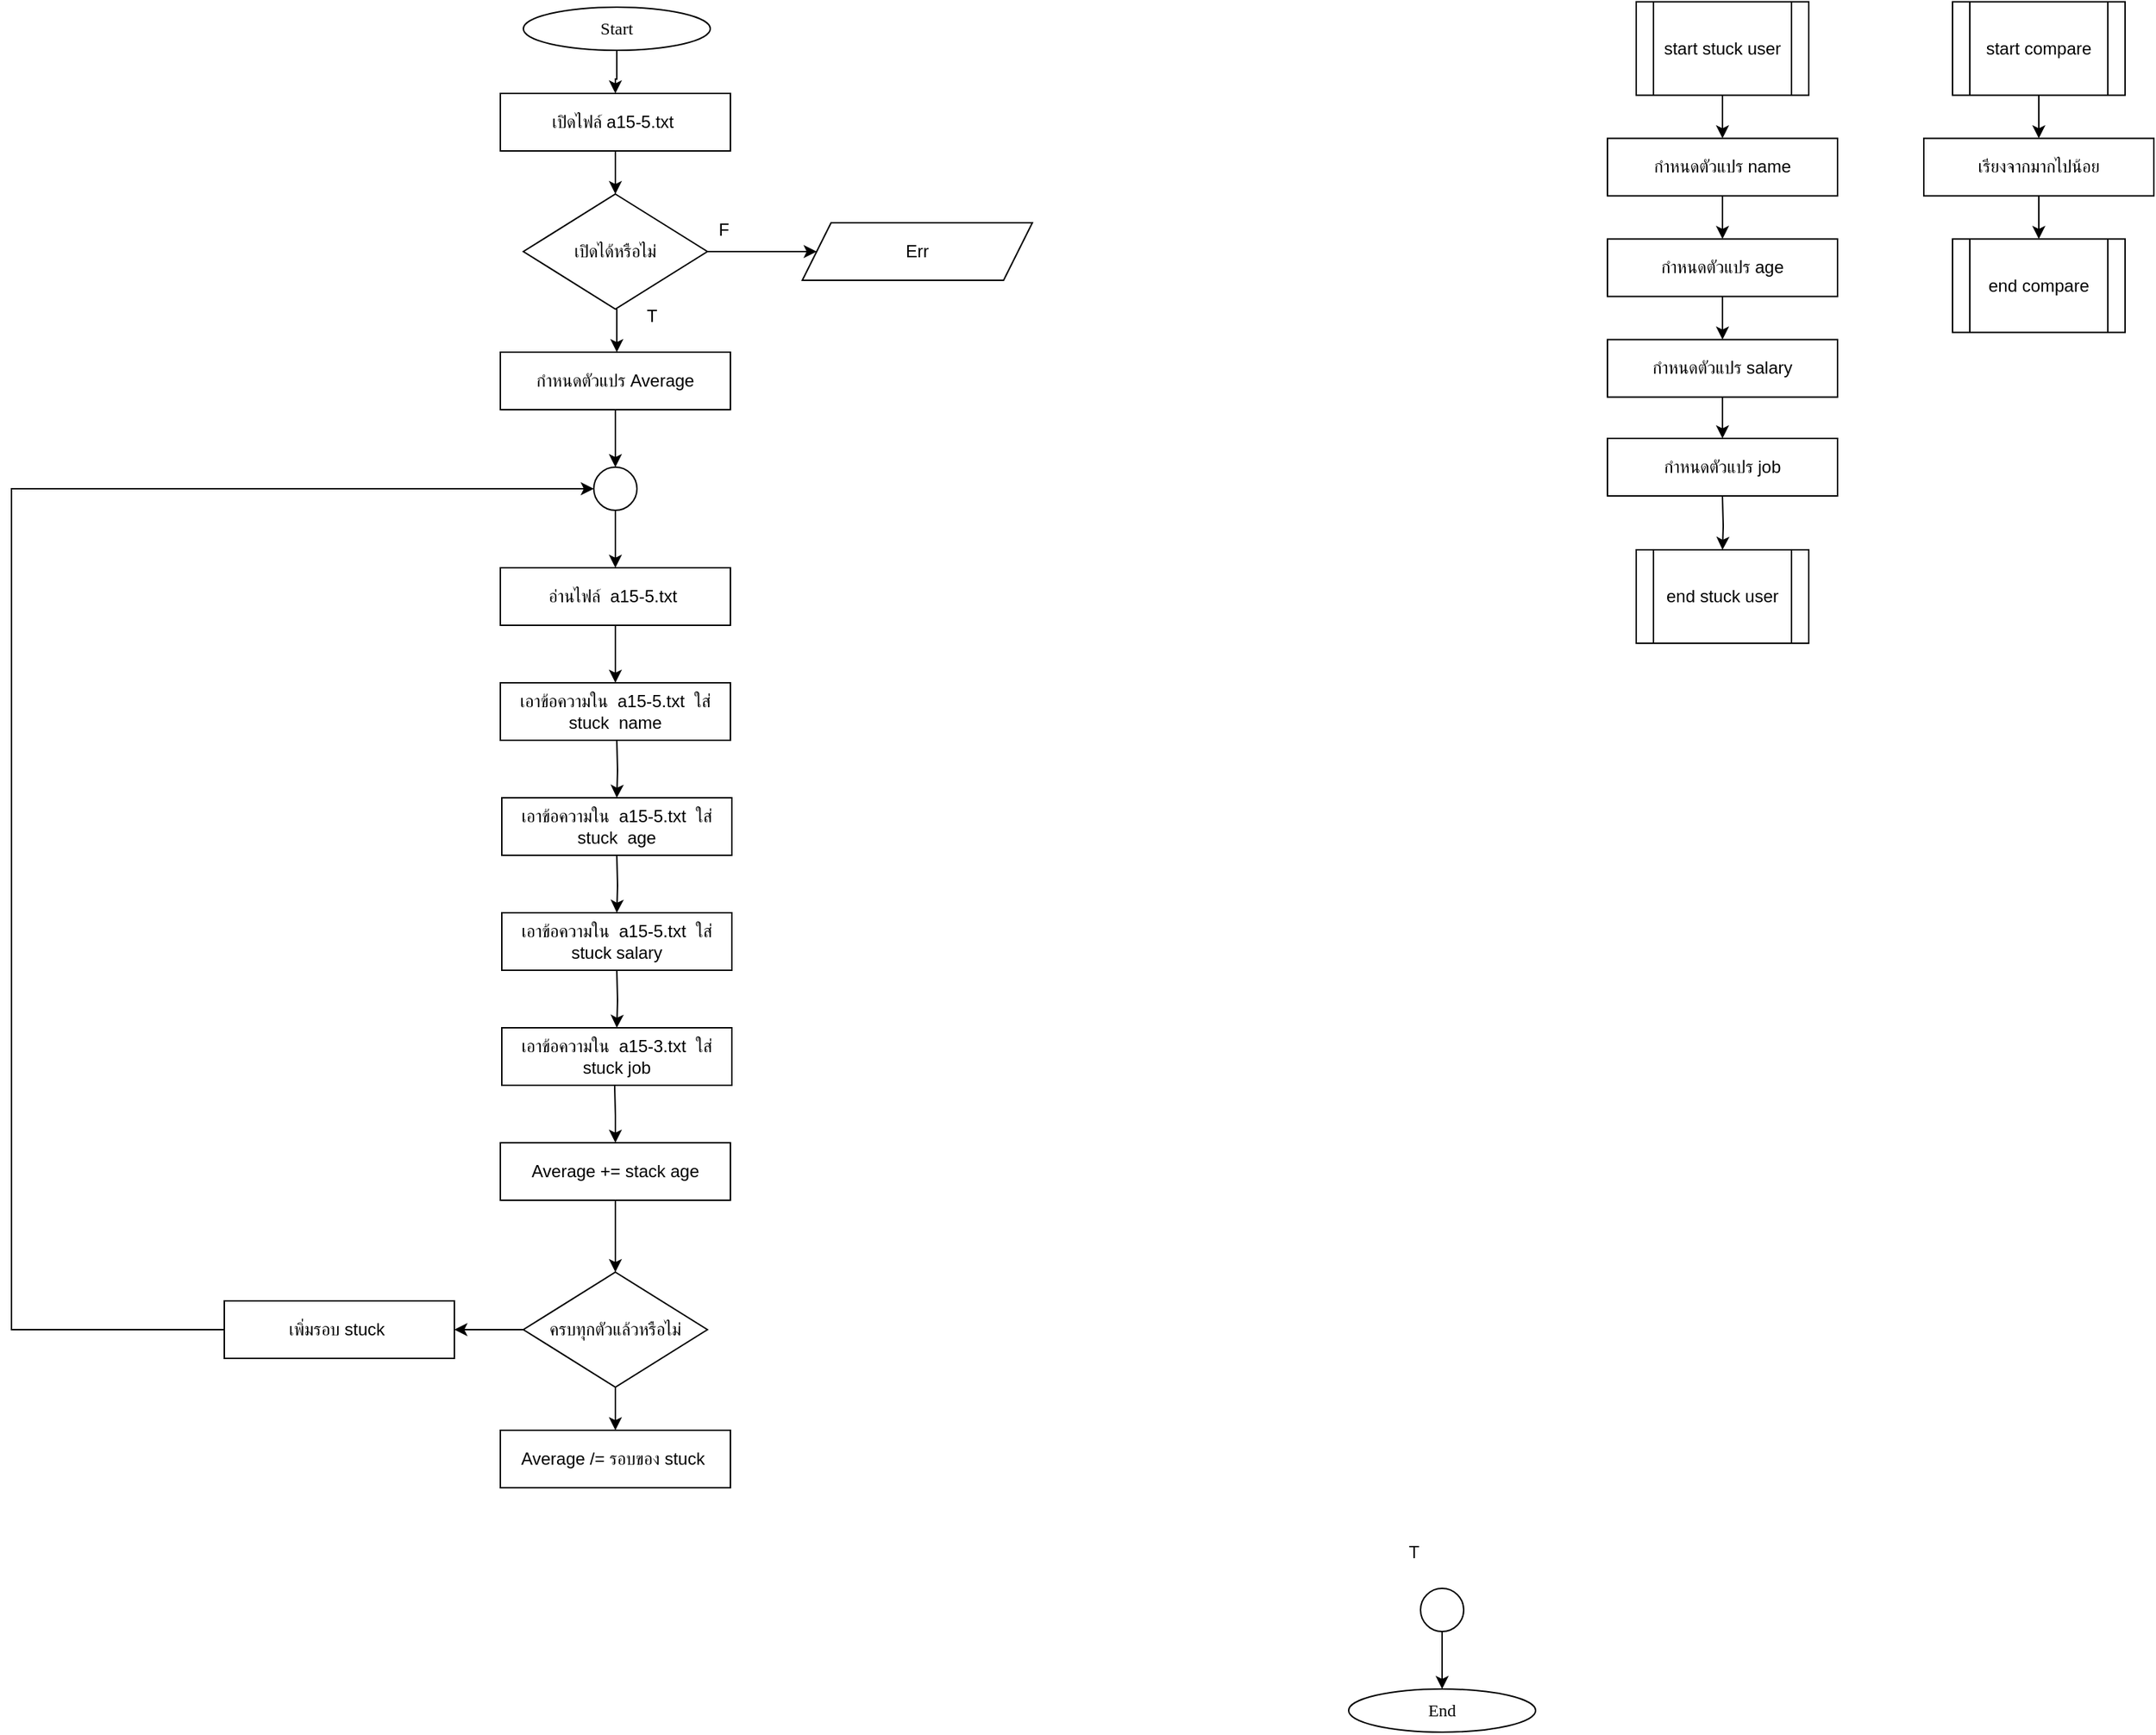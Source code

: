 <mxfile version="25.0.3">
  <diagram name="Page-1" id="CzHkSmQw4757r8ijMxCl">
    <mxGraphModel dx="2990" dy="1811" grid="1" gridSize="10" guides="1" tooltips="1" connect="1" arrows="1" fold="1" page="1" pageScale="1" pageWidth="850" pageHeight="1100" math="0" shadow="0">
      <root>
        <mxCell id="0" />
        <mxCell id="1" parent="0" />
        <mxCell id="cxjCpPYayedbtFI2TgHQ-1" value="" style="edgeStyle=orthogonalEdgeStyle;rounded=0;orthogonalLoop=1;jettySize=auto;html=1;" parent="1" source="cxjCpPYayedbtFI2TgHQ-2" target="cxjCpPYayedbtFI2TgHQ-4" edge="1">
          <mxGeometry relative="1" as="geometry" />
        </mxCell>
        <mxCell id="cxjCpPYayedbtFI2TgHQ-2" value="&lt;font data-font-src=&quot;https://fonts.googleapis.com/css?family=Sarabun&quot; face=&quot;Sarabun&quot;&gt;Start&lt;/font&gt;" style="ellipse;whiteSpace=wrap;html=1;" parent="1" vertex="1">
          <mxGeometry x="-684.0" y="-1070" width="130" height="30" as="geometry" />
        </mxCell>
        <mxCell id="cxjCpPYayedbtFI2TgHQ-3" value="" style="edgeStyle=orthogonalEdgeStyle;rounded=0;orthogonalLoop=1;jettySize=auto;html=1;" parent="1" source="cxjCpPYayedbtFI2TgHQ-4" target="cxjCpPYayedbtFI2TgHQ-7" edge="1">
          <mxGeometry relative="1" as="geometry" />
        </mxCell>
        <mxCell id="cxjCpPYayedbtFI2TgHQ-4" value="เปิดไฟล์&amp;nbsp;a15-5.txt&amp;nbsp;&lt;span style=&quot;color: rgba(0, 0, 0, 0); font-family: monospace; font-size: 0px; text-align: start; text-wrap-mode: nowrap;&quot;&gt;%3CmxGraphModel%3E%3Croot%3E%3CmxCell%20id%3D%220%22%2F%3E%3CmxCell%20id%3D%221%22%20parent%3D%220%22%2F%3E%3CmxCell%20id%3D%222%22%20value%3D%22%E0%B8%81%E0%B8%B3%E0%B8%AB%E0%B8%99%E0%B8%94%E0%B8%95%E0%B8%B1%E0%B8%A7%E0%B9%81%E0%B8%9B%E0%B8%A3%20arr%22%20style%3D%22rounded%3D0%3BwhiteSpace%3Dwrap%3Bhtml%3D1%3B%22%20vertex%3D%221%22%20parent%3D%221%22%3E%3CmxGeometry%20x%3D%22-680%22%20y%3D%22-980%22%20width%3D%22160%22%20height%3D%2240%22%20as%3D%22geometry%22%2F%3E%3C%2FmxCell%3E%3C%2Froot%3E%3C%2FmxGraphModel%3E&lt;/span&gt;" style="rounded=0;whiteSpace=wrap;html=1;" parent="1" vertex="1">
          <mxGeometry x="-700" y="-1010" width="160" height="40" as="geometry" />
        </mxCell>
        <mxCell id="cxjCpPYayedbtFI2TgHQ-6" value="" style="edgeStyle=orthogonalEdgeStyle;rounded=0;orthogonalLoop=1;jettySize=auto;html=1;" parent="1" source="cxjCpPYayedbtFI2TgHQ-7" target="cxjCpPYayedbtFI2TgHQ-12" edge="1">
          <mxGeometry relative="1" as="geometry" />
        </mxCell>
        <mxCell id="cxjCpPYayedbtFI2TgHQ-7" value="เปิดได้หรือไม่" style="rhombus;whiteSpace=wrap;html=1;" parent="1" vertex="1">
          <mxGeometry x="-684" y="-940" width="128" height="80" as="geometry" />
        </mxCell>
        <mxCell id="cxjCpPYayedbtFI2TgHQ-9" value="" style="edgeStyle=orthogonalEdgeStyle;rounded=0;orthogonalLoop=1;jettySize=auto;html=1;" parent="1" source="cxjCpPYayedbtFI2TgHQ-10" target="cxjCpPYayedbtFI2TgHQ-25" edge="1">
          <mxGeometry relative="1" as="geometry" />
        </mxCell>
        <mxCell id="cxjCpPYayedbtFI2TgHQ-10" value="อ่านไฟล์&amp;nbsp;&amp;nbsp;a15-5.txt&amp;nbsp;" style="rounded=0;whiteSpace=wrap;html=1;" parent="1" vertex="1">
          <mxGeometry x="-700" y="-680" width="160" height="40" as="geometry" />
        </mxCell>
        <mxCell id="cxjCpPYayedbtFI2TgHQ-12" value="Err" style="rounded=0;whiteSpace=wrap;html=1;shape=parallelogram;perimeter=parallelogramPerimeter;fixedSize=1;" parent="1" vertex="1">
          <mxGeometry x="-490" y="-920" width="160" height="40" as="geometry" />
        </mxCell>
        <mxCell id="cxjCpPYayedbtFI2TgHQ-13" value="&lt;font data-font-src=&quot;https://fonts.googleapis.com/css?family=Sarabun&quot; face=&quot;Sarabun&quot;&gt;End&lt;/font&gt;" style="ellipse;whiteSpace=wrap;html=1;" parent="1" vertex="1">
          <mxGeometry x="-110.0" y="100" width="130" height="30" as="geometry" />
        </mxCell>
        <mxCell id="cxjCpPYayedbtFI2TgHQ-14" value="" style="edgeStyle=orthogonalEdgeStyle;rounded=0;orthogonalLoop=1;jettySize=auto;html=1;" parent="1" edge="1">
          <mxGeometry relative="1" as="geometry">
            <mxPoint x="-619" y="-860" as="sourcePoint" />
            <mxPoint x="-619" y="-830" as="targetPoint" />
          </mxGeometry>
        </mxCell>
        <mxCell id="cxjCpPYayedbtFI2TgHQ-16" value="T" style="text;html=1;align=center;verticalAlign=middle;resizable=0;points=[];autosize=1;strokeColor=none;fillColor=none;" parent="1" vertex="1">
          <mxGeometry x="-610" y="-870" width="30" height="30" as="geometry" />
        </mxCell>
        <mxCell id="cxjCpPYayedbtFI2TgHQ-17" value="F" style="text;html=1;align=center;verticalAlign=middle;resizable=0;points=[];autosize=1;strokeColor=none;fillColor=none;" parent="1" vertex="1">
          <mxGeometry x="-560" y="-930" width="30" height="30" as="geometry" />
        </mxCell>
        <mxCell id="cxjCpPYayedbtFI2TgHQ-21" value="" style="edgeStyle=orthogonalEdgeStyle;rounded=0;orthogonalLoop=1;jettySize=auto;html=1;" parent="1" target="cxjCpPYayedbtFI2TgHQ-24" edge="1">
          <mxGeometry relative="1" as="geometry">
            <mxPoint x="-619" y="-790" as="sourcePoint" />
            <Array as="points">
              <mxPoint x="-620" y="-790" />
            </Array>
          </mxGeometry>
        </mxCell>
        <mxCell id="cxjCpPYayedbtFI2TgHQ-23" value="" style="edgeStyle=orthogonalEdgeStyle;rounded=0;orthogonalLoop=1;jettySize=auto;html=1;" parent="1" source="cxjCpPYayedbtFI2TgHQ-24" target="cxjCpPYayedbtFI2TgHQ-10" edge="1">
          <mxGeometry relative="1" as="geometry" />
        </mxCell>
        <mxCell id="cxjCpPYayedbtFI2TgHQ-24" value="" style="ellipse;whiteSpace=wrap;html=1;aspect=fixed;" parent="1" vertex="1">
          <mxGeometry x="-635" y="-750" width="30" height="30" as="geometry" />
        </mxCell>
        <mxCell id="cxjCpPYayedbtFI2TgHQ-25" value="เอาข้อความใน&amp;nbsp;&amp;nbsp;a15-5.txt&amp;nbsp; ใส่ stuck&amp;nbsp; name" style="rounded=0;whiteSpace=wrap;html=1;" parent="1" vertex="1">
          <mxGeometry x="-700" y="-600" width="160" height="40" as="geometry" />
        </mxCell>
        <mxCell id="cxjCpPYayedbtFI2TgHQ-26" value="" style="edgeStyle=orthogonalEdgeStyle;rounded=0;orthogonalLoop=1;jettySize=auto;html=1;" parent="1" target="cxjCpPYayedbtFI2TgHQ-27" edge="1">
          <mxGeometry relative="1" as="geometry">
            <mxPoint x="-619" y="-560" as="sourcePoint" />
          </mxGeometry>
        </mxCell>
        <mxCell id="cxjCpPYayedbtFI2TgHQ-27" value="เอาข้อความใน&amp;nbsp;&amp;nbsp;a15-5.txt&amp;nbsp; ใส่ stuck&amp;nbsp; age" style="rounded=0;whiteSpace=wrap;html=1;" parent="1" vertex="1">
          <mxGeometry x="-699" y="-520" width="160" height="40" as="geometry" />
        </mxCell>
        <mxCell id="cxjCpPYayedbtFI2TgHQ-28" value="" style="edgeStyle=orthogonalEdgeStyle;rounded=0;orthogonalLoop=1;jettySize=auto;html=1;" parent="1" target="cxjCpPYayedbtFI2TgHQ-29" edge="1">
          <mxGeometry relative="1" as="geometry">
            <mxPoint x="-619" y="-480" as="sourcePoint" />
          </mxGeometry>
        </mxCell>
        <mxCell id="cxjCpPYayedbtFI2TgHQ-29" value="เอาข้อความใน&amp;nbsp;&amp;nbsp;a15-5.txt&amp;nbsp; ใส่ stuck&amp;nbsp;salary" style="rounded=0;whiteSpace=wrap;html=1;" parent="1" vertex="1">
          <mxGeometry x="-699" y="-440" width="160" height="40" as="geometry" />
        </mxCell>
        <mxCell id="cxjCpPYayedbtFI2TgHQ-30" value="" style="edgeStyle=orthogonalEdgeStyle;rounded=0;orthogonalLoop=1;jettySize=auto;html=1;" parent="1" target="cxjCpPYayedbtFI2TgHQ-32" edge="1">
          <mxGeometry relative="1" as="geometry">
            <mxPoint x="-619" y="-400" as="sourcePoint" />
          </mxGeometry>
        </mxCell>
        <mxCell id="cxjCpPYayedbtFI2TgHQ-31" value="" style="edgeStyle=orthogonalEdgeStyle;rounded=0;orthogonalLoop=1;jettySize=auto;html=1;" parent="1" edge="1">
          <mxGeometry relative="1" as="geometry">
            <mxPoint x="-620.5" y="-320" as="sourcePoint" />
            <mxPoint x="-620" y="-280" as="targetPoint" />
          </mxGeometry>
        </mxCell>
        <mxCell id="cxjCpPYayedbtFI2TgHQ-32" value="เอาข้อความใน&amp;nbsp;&amp;nbsp;a15-3.txt&amp;nbsp; ใส่ stuck&amp;nbsp;job" style="rounded=0;whiteSpace=wrap;html=1;" parent="1" vertex="1">
          <mxGeometry x="-699" y="-360" width="160" height="40" as="geometry" />
        </mxCell>
        <mxCell id="JhLO-8NXEUSon7Zpwm9Q-21" value="" style="edgeStyle=orthogonalEdgeStyle;rounded=0;orthogonalLoop=1;jettySize=auto;html=1;" edge="1" parent="1" source="cxjCpPYayedbtFI2TgHQ-43" target="JhLO-8NXEUSon7Zpwm9Q-20">
          <mxGeometry relative="1" as="geometry" />
        </mxCell>
        <mxCell id="JhLO-8NXEUSon7Zpwm9Q-25" value="" style="edgeStyle=orthogonalEdgeStyle;rounded=0;orthogonalLoop=1;jettySize=auto;html=1;" edge="1" parent="1" source="cxjCpPYayedbtFI2TgHQ-43" target="JhLO-8NXEUSon7Zpwm9Q-24">
          <mxGeometry relative="1" as="geometry" />
        </mxCell>
        <mxCell id="cxjCpPYayedbtFI2TgHQ-43" value="ครบทุกตัวแล้วหรือไม่" style="rhombus;whiteSpace=wrap;html=1;" parent="1" vertex="1">
          <mxGeometry x="-684" y="-190" width="128" height="80" as="geometry" />
        </mxCell>
        <mxCell id="cxjCpPYayedbtFI2TgHQ-45" value="T" style="text;html=1;align=center;verticalAlign=middle;resizable=0;points=[];autosize=1;strokeColor=none;fillColor=none;" parent="1" vertex="1">
          <mxGeometry x="-80" y="-10" width="30" height="30" as="geometry" />
        </mxCell>
        <mxCell id="cxjCpPYayedbtFI2TgHQ-46" value="" style="edgeStyle=orthogonalEdgeStyle;rounded=0;orthogonalLoop=1;jettySize=auto;html=1;" parent="1" source="cxjCpPYayedbtFI2TgHQ-47" target="cxjCpPYayedbtFI2TgHQ-13" edge="1">
          <mxGeometry relative="1" as="geometry" />
        </mxCell>
        <mxCell id="cxjCpPYayedbtFI2TgHQ-47" value="" style="ellipse;whiteSpace=wrap;html=1;aspect=fixed;" parent="1" vertex="1">
          <mxGeometry x="-60" y="30" width="30" height="30" as="geometry" />
        </mxCell>
        <mxCell id="JhLO-8NXEUSon7Zpwm9Q-1" value="" style="edgeStyle=orthogonalEdgeStyle;rounded=0;orthogonalLoop=1;jettySize=auto;html=1;" edge="1" parent="1" source="JhLO-8NXEUSon7Zpwm9Q-2" target="JhLO-8NXEUSon7Zpwm9Q-4">
          <mxGeometry relative="1" as="geometry" />
        </mxCell>
        <mxCell id="JhLO-8NXEUSon7Zpwm9Q-2" value="start stuck user" style="shape=process;whiteSpace=wrap;html=1;backgroundOutline=1;" vertex="1" parent="1">
          <mxGeometry x="90" y="-1073.75" width="120" height="65" as="geometry" />
        </mxCell>
        <mxCell id="JhLO-8NXEUSon7Zpwm9Q-3" value="" style="edgeStyle=orthogonalEdgeStyle;rounded=0;orthogonalLoop=1;jettySize=auto;html=1;" edge="1" parent="1" source="JhLO-8NXEUSon7Zpwm9Q-4" target="JhLO-8NXEUSon7Zpwm9Q-6">
          <mxGeometry relative="1" as="geometry" />
        </mxCell>
        <mxCell id="JhLO-8NXEUSon7Zpwm9Q-4" value="กำหนดตัวแปร name" style="rounded=0;whiteSpace=wrap;html=1;" vertex="1" parent="1">
          <mxGeometry x="70" y="-978.75" width="160" height="40" as="geometry" />
        </mxCell>
        <mxCell id="JhLO-8NXEUSon7Zpwm9Q-5" value="" style="edgeStyle=orthogonalEdgeStyle;rounded=0;orthogonalLoop=1;jettySize=auto;html=1;" edge="1" parent="1" source="JhLO-8NXEUSon7Zpwm9Q-6" target="JhLO-8NXEUSon7Zpwm9Q-9">
          <mxGeometry relative="1" as="geometry" />
        </mxCell>
        <mxCell id="JhLO-8NXEUSon7Zpwm9Q-6" value="กำหนดตัวแปร age" style="rounded=0;whiteSpace=wrap;html=1;" vertex="1" parent="1">
          <mxGeometry x="70" y="-908.75" width="160" height="40" as="geometry" />
        </mxCell>
        <mxCell id="JhLO-8NXEUSon7Zpwm9Q-7" value="" style="edgeStyle=orthogonalEdgeStyle;rounded=0;orthogonalLoop=1;jettySize=auto;html=1;" edge="1" parent="1" target="JhLO-8NXEUSon7Zpwm9Q-10">
          <mxGeometry relative="1" as="geometry">
            <mxPoint x="149.966" y="-730" as="sourcePoint" />
          </mxGeometry>
        </mxCell>
        <mxCell id="JhLO-8NXEUSon7Zpwm9Q-8" value="" style="edgeStyle=orthogonalEdgeStyle;rounded=0;orthogonalLoop=1;jettySize=auto;html=1;" edge="1" parent="1" source="JhLO-8NXEUSon7Zpwm9Q-9" target="JhLO-8NXEUSon7Zpwm9Q-11">
          <mxGeometry relative="1" as="geometry" />
        </mxCell>
        <mxCell id="JhLO-8NXEUSon7Zpwm9Q-9" value="กำหนดตัวแปร salary" style="rounded=0;whiteSpace=wrap;html=1;" vertex="1" parent="1">
          <mxGeometry x="70" y="-838.75" width="160" height="40" as="geometry" />
        </mxCell>
        <mxCell id="JhLO-8NXEUSon7Zpwm9Q-10" value="end stuck user" style="shape=process;whiteSpace=wrap;html=1;backgroundOutline=1;" vertex="1" parent="1">
          <mxGeometry x="90" y="-692.5" width="120" height="65" as="geometry" />
        </mxCell>
        <mxCell id="JhLO-8NXEUSon7Zpwm9Q-11" value="กำหนดตัวแปร job" style="rounded=0;whiteSpace=wrap;html=1;" vertex="1" parent="1">
          <mxGeometry x="70" y="-770" width="160" height="40" as="geometry" />
        </mxCell>
        <mxCell id="JhLO-8NXEUSon7Zpwm9Q-12" value="" style="edgeStyle=orthogonalEdgeStyle;rounded=0;orthogonalLoop=1;jettySize=auto;html=1;" edge="1" parent="1" source="JhLO-8NXEUSon7Zpwm9Q-13" target="JhLO-8NXEUSon7Zpwm9Q-15">
          <mxGeometry relative="1" as="geometry" />
        </mxCell>
        <mxCell id="JhLO-8NXEUSon7Zpwm9Q-13" value="start compare" style="shape=process;whiteSpace=wrap;html=1;backgroundOutline=1;" vertex="1" parent="1">
          <mxGeometry x="310" y="-1073.75" width="120" height="65" as="geometry" />
        </mxCell>
        <mxCell id="JhLO-8NXEUSon7Zpwm9Q-14" value="" style="edgeStyle=orthogonalEdgeStyle;rounded=0;orthogonalLoop=1;jettySize=auto;html=1;" edge="1" parent="1" source="JhLO-8NXEUSon7Zpwm9Q-15">
          <mxGeometry relative="1" as="geometry">
            <mxPoint x="370" y="-908.75" as="targetPoint" />
          </mxGeometry>
        </mxCell>
        <mxCell id="JhLO-8NXEUSon7Zpwm9Q-15" value="เรียงจากมากไปน้อย" style="rounded=0;whiteSpace=wrap;html=1;" vertex="1" parent="1">
          <mxGeometry x="290" y="-978.75" width="160" height="40" as="geometry" />
        </mxCell>
        <mxCell id="JhLO-8NXEUSon7Zpwm9Q-16" value="end compare" style="shape=process;whiteSpace=wrap;html=1;backgroundOutline=1;" vertex="1" parent="1">
          <mxGeometry x="310" y="-908.75" width="120" height="65" as="geometry" />
        </mxCell>
        <mxCell id="JhLO-8NXEUSon7Zpwm9Q-18" value="กำหนดตัวแปร&amp;nbsp;Average" style="rounded=0;whiteSpace=wrap;html=1;" vertex="1" parent="1">
          <mxGeometry x="-700" y="-830" width="160" height="40" as="geometry" />
        </mxCell>
        <mxCell id="JhLO-8NXEUSon7Zpwm9Q-22" value="" style="edgeStyle=orthogonalEdgeStyle;rounded=0;orthogonalLoop=1;jettySize=auto;html=1;" edge="1" parent="1" source="JhLO-8NXEUSon7Zpwm9Q-19" target="cxjCpPYayedbtFI2TgHQ-43">
          <mxGeometry relative="1" as="geometry" />
        </mxCell>
        <mxCell id="JhLO-8NXEUSon7Zpwm9Q-19" value="Average += stack age" style="rounded=0;whiteSpace=wrap;html=1;" vertex="1" parent="1">
          <mxGeometry x="-700" y="-280" width="160" height="40" as="geometry" />
        </mxCell>
        <mxCell id="JhLO-8NXEUSon7Zpwm9Q-23" style="edgeStyle=orthogonalEdgeStyle;rounded=0;orthogonalLoop=1;jettySize=auto;html=1;entryX=0;entryY=0.5;entryDx=0;entryDy=0;" edge="1" parent="1" source="JhLO-8NXEUSon7Zpwm9Q-20" target="cxjCpPYayedbtFI2TgHQ-24">
          <mxGeometry relative="1" as="geometry">
            <Array as="points">
              <mxPoint x="-1040" y="-150" />
              <mxPoint x="-1040" y="-735" />
            </Array>
          </mxGeometry>
        </mxCell>
        <mxCell id="JhLO-8NXEUSon7Zpwm9Q-20" value="เพิ่มรอบ stuck&amp;nbsp;" style="rounded=0;whiteSpace=wrap;html=1;" vertex="1" parent="1">
          <mxGeometry x="-892" y="-170" width="160" height="40" as="geometry" />
        </mxCell>
        <mxCell id="JhLO-8NXEUSon7Zpwm9Q-24" value="Average /= รอบของ stuck&amp;nbsp;" style="rounded=0;whiteSpace=wrap;html=1;" vertex="1" parent="1">
          <mxGeometry x="-700" y="-80" width="160" height="40" as="geometry" />
        </mxCell>
      </root>
    </mxGraphModel>
  </diagram>
</mxfile>

